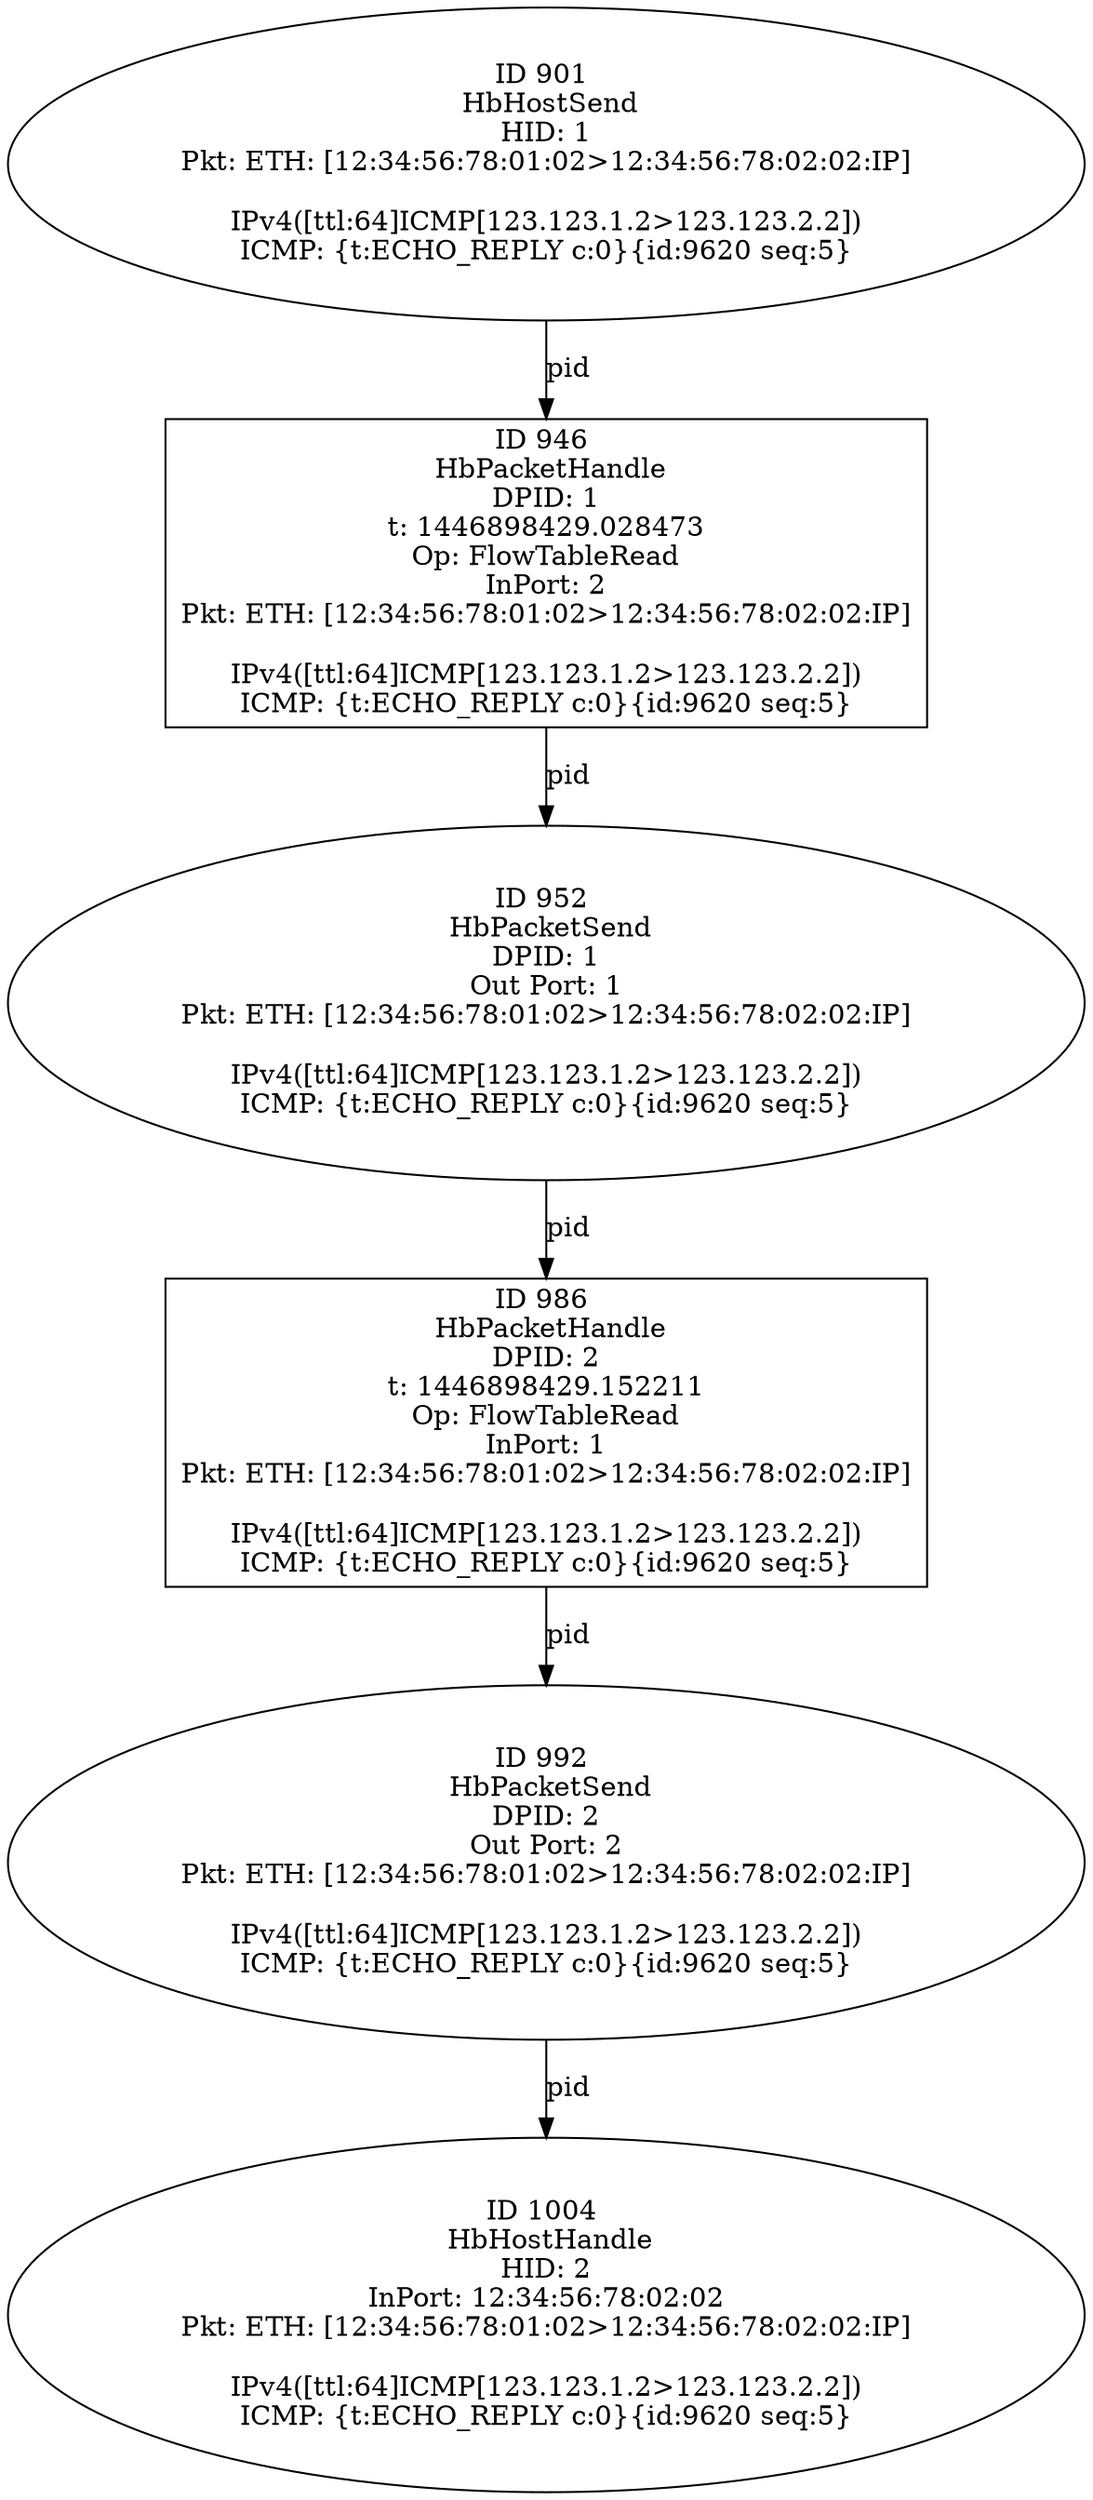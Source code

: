 strict digraph G {
992 [shape=oval, event=<hb_events.HbPacketSend object at 0x10f975b10>, label="ID 992 
 HbPacketSend
DPID: 2
Out Port: 2
Pkt: ETH: [12:34:56:78:01:02>12:34:56:78:02:02:IP]

IPv4([ttl:64]ICMP[123.123.1.2>123.123.2.2])
ICMP: {t:ECHO_REPLY c:0}{id:9620 seq:5}"];
901 [shape=oval, event=<hb_events.HbHostSend object at 0x10f9ae310>, label="ID 901 
 HbHostSend
HID: 1
Pkt: ETH: [12:34:56:78:01:02>12:34:56:78:02:02:IP]

IPv4([ttl:64]ICMP[123.123.1.2>123.123.2.2])
ICMP: {t:ECHO_REPLY c:0}{id:9620 seq:5}"];
1004 [shape=oval, event=<hb_events.HbHostHandle object at 0x10f9710d0>, label="ID 1004 
 HbHostHandle
HID: 2
InPort: 12:34:56:78:02:02
Pkt: ETH: [12:34:56:78:01:02>12:34:56:78:02:02:IP]

IPv4([ttl:64]ICMP[123.123.1.2>123.123.2.2])
ICMP: {t:ECHO_REPLY c:0}{id:9620 seq:5}"];
946 [shape=box, event=<hb_events.HbPacketHandle object at 0x10f956090>, label="ID 946 
 HbPacketHandle
DPID: 1
t: 1446898429.028473
Op: FlowTableRead
InPort: 2
Pkt: ETH: [12:34:56:78:01:02>12:34:56:78:02:02:IP]

IPv4([ttl:64]ICMP[123.123.1.2>123.123.2.2])
ICMP: {t:ECHO_REPLY c:0}{id:9620 seq:5}"];
952 [shape=oval, event=<hb_events.HbPacketSend object at 0x10f947c10>, label="ID 952 
 HbPacketSend
DPID: 1
Out Port: 1
Pkt: ETH: [12:34:56:78:01:02>12:34:56:78:02:02:IP]

IPv4([ttl:64]ICMP[123.123.1.2>123.123.2.2])
ICMP: {t:ECHO_REPLY c:0}{id:9620 seq:5}"];
986 [shape=box, event=<hb_events.HbPacketHandle object at 0x10f970290>, label="ID 986 
 HbPacketHandle
DPID: 2
t: 1446898429.152211
Op: FlowTableRead
InPort: 1
Pkt: ETH: [12:34:56:78:01:02>12:34:56:78:02:02:IP]

IPv4([ttl:64]ICMP[123.123.1.2>123.123.2.2])
ICMP: {t:ECHO_REPLY c:0}{id:9620 seq:5}"];
992 -> 1004  [rel=pid, label=pid];
901 -> 946  [rel=pid, label=pid];
946 -> 952  [rel=pid, label=pid];
952 -> 986  [rel=pid, label=pid];
986 -> 992  [rel=pid, label=pid];
}
